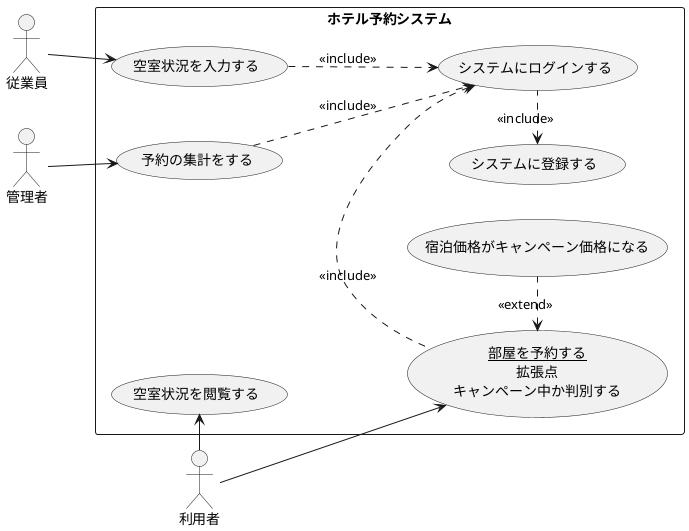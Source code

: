 @startuml ホテル予約システム
left to right direction
actor 利用者
actor 従業員
actor 管理者
rectangle ホテル予約システム{
usecase 空室状況を閲覧する
usecase 空室状況を入力する
usecase 予約の集計をする
usecase システムにログインする
usecase システムに登録する
usecase (<u>部屋を予約する</u>\n拡張点\nキャンペーン中か判別する) as input
usecase 宿泊価格がキャンペーン価格になる
}
input <. (宿泊価格がキャンペーン価格になる) : <<extend>>
システムにログインする <. input : << include >>
input <- 利用者
システムに登録する <. システムにログインする : <<include>>
利用者 -> 空室状況を閲覧する
従業員 --> 空室状況を入力する
管理者 --> 予約の集計をする
空室状況を入力する ..> システムにログインする : <<include>>
予約の集計をする ..> システムにログインする : <<include>>
@enduml